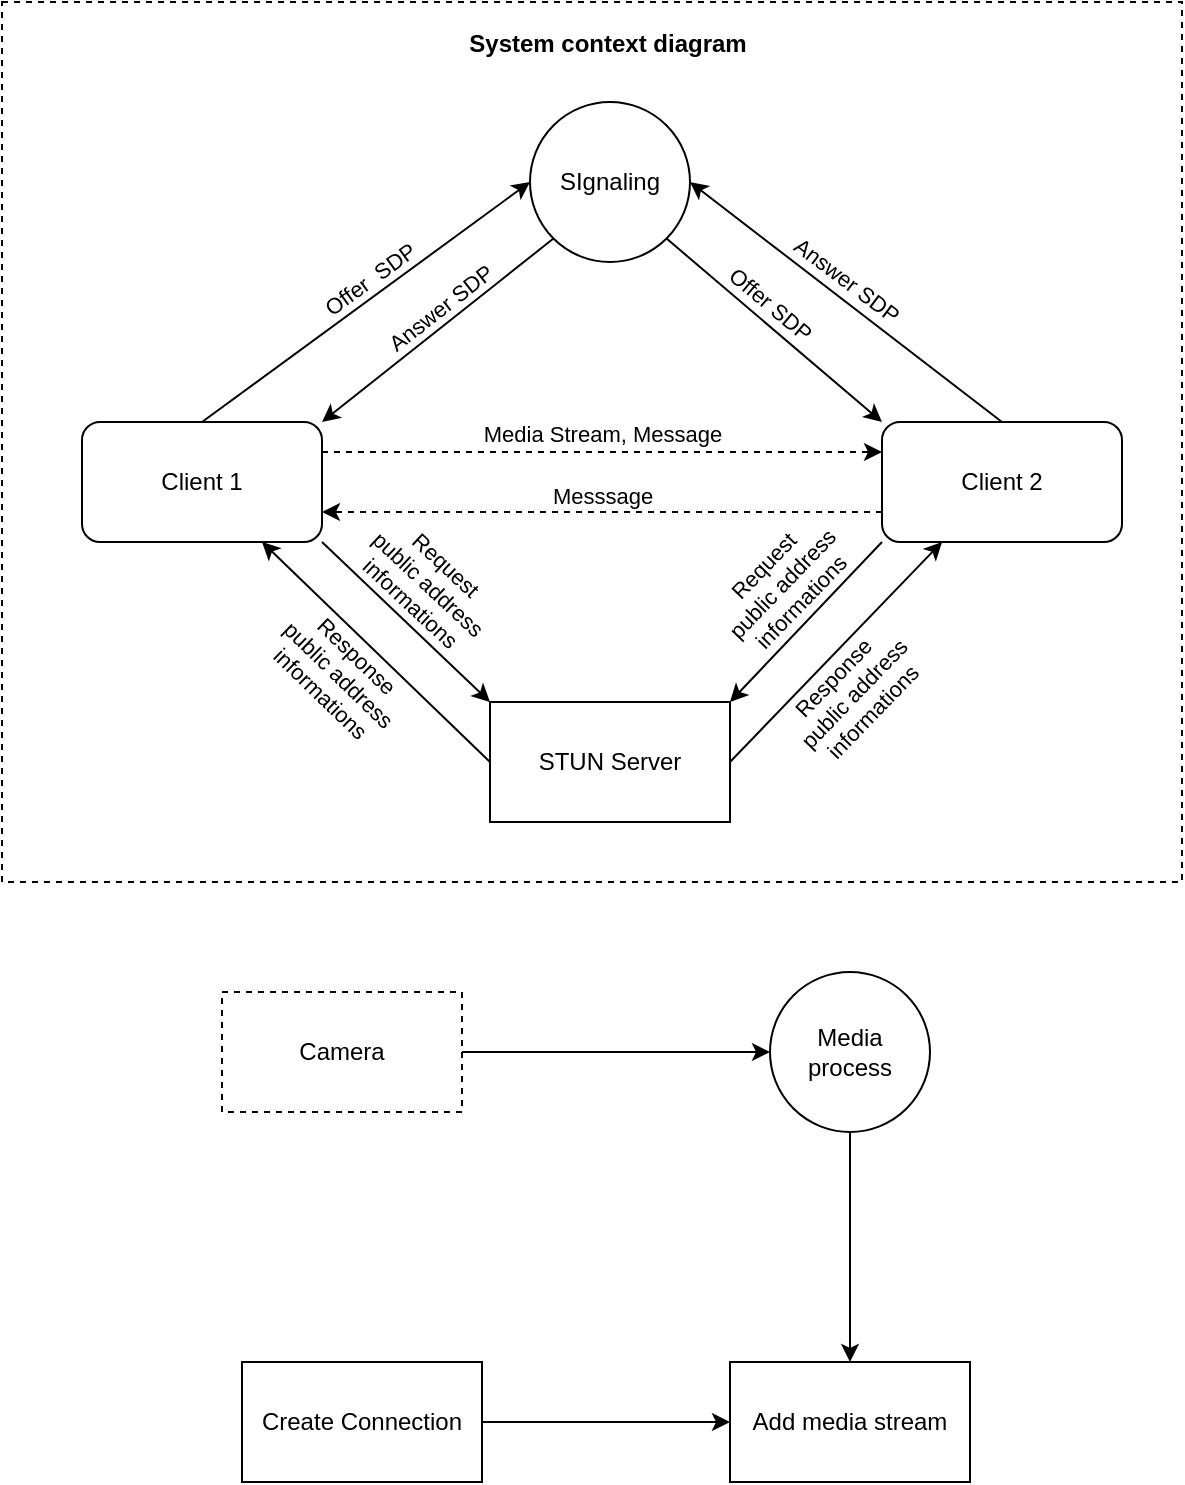 <mxfile version="23.1.7" type="github">
  <diagram name="Page-1" id="WezAEtXKhN4BCfQOMhAn">
    <mxGraphModel dx="955" dy="528" grid="1" gridSize="10" guides="1" tooltips="1" connect="1" arrows="1" fold="1" page="1" pageScale="1" pageWidth="827" pageHeight="1169" math="0" shadow="0">
      <root>
        <mxCell id="0" />
        <mxCell id="1" parent="0" />
        <mxCell id="N6z_EyflZCPcKUbQWG7i-31" value="" style="rounded=0;whiteSpace=wrap;html=1;dashed=1;verticalAlign=middle;" vertex="1" parent="1">
          <mxGeometry x="110" y="60" width="590" height="440" as="geometry" />
        </mxCell>
        <mxCell id="N6z_EyflZCPcKUbQWG7i-32" value="&lt;b&gt;System context diagram&lt;/b&gt;" style="rounded=0;whiteSpace=wrap;html=1;strokeColor=none;labelPosition=center;verticalLabelPosition=top;align=center;verticalAlign=bottom;" vertex="1" parent="1">
          <mxGeometry x="328" y="90" width="170" height="60" as="geometry" />
        </mxCell>
        <mxCell id="N6z_EyflZCPcKUbQWG7i-8" style="rounded=0;orthogonalLoop=1;jettySize=auto;html=1;exitX=0;exitY=1;exitDx=0;exitDy=0;entryX=1;entryY=0;entryDx=0;entryDy=0;" edge="1" parent="1" source="N6z_EyflZCPcKUbQWG7i-2" target="N6z_EyflZCPcKUbQWG7i-5">
          <mxGeometry relative="1" as="geometry" />
        </mxCell>
        <mxCell id="N6z_EyflZCPcKUbQWG7i-20" value="Answer SDP" style="edgeLabel;html=1;align=center;verticalAlign=middle;resizable=0;points=[];rotation=322;" vertex="1" connectable="0" parent="N6z_EyflZCPcKUbQWG7i-8">
          <mxGeometry x="-0.108" y="-8" relative="1" as="geometry">
            <mxPoint as="offset" />
          </mxGeometry>
        </mxCell>
        <mxCell id="N6z_EyflZCPcKUbQWG7i-11" style="rounded=0;orthogonalLoop=1;jettySize=auto;html=1;exitX=1;exitY=1;exitDx=0;exitDy=0;entryX=0;entryY=0;entryDx=0;entryDy=0;" edge="1" parent="1" source="N6z_EyflZCPcKUbQWG7i-2" target="N6z_EyflZCPcKUbQWG7i-6">
          <mxGeometry relative="1" as="geometry" />
        </mxCell>
        <mxCell id="N6z_EyflZCPcKUbQWG7i-21" value="Offer SDP" style="edgeLabel;html=1;align=center;verticalAlign=middle;resizable=0;points=[];rotation=40;" vertex="1" connectable="0" parent="N6z_EyflZCPcKUbQWG7i-11">
          <mxGeometry x="-0.146" y="9" relative="1" as="geometry">
            <mxPoint as="offset" />
          </mxGeometry>
        </mxCell>
        <mxCell id="N6z_EyflZCPcKUbQWG7i-2" value="SIgnaling" style="ellipse;whiteSpace=wrap;html=1;aspect=fixed;" vertex="1" parent="1">
          <mxGeometry x="374" y="110" width="80" height="80" as="geometry" />
        </mxCell>
        <mxCell id="N6z_EyflZCPcKUbQWG7i-15" style="rounded=0;orthogonalLoop=1;jettySize=auto;html=1;exitX=1;exitY=0.5;exitDx=0;exitDy=0;entryX=0.25;entryY=1;entryDx=0;entryDy=0;" edge="1" parent="1" source="N6z_EyflZCPcKUbQWG7i-4" target="N6z_EyflZCPcKUbQWG7i-6">
          <mxGeometry relative="1" as="geometry" />
        </mxCell>
        <mxCell id="N6z_EyflZCPcKUbQWG7i-26" value="Response&amp;nbsp;&lt;br&gt;public address&lt;br&gt;informations" style="edgeLabel;html=1;align=center;verticalAlign=middle;resizable=0;points=[];rotation=314;" vertex="1" connectable="0" parent="N6z_EyflZCPcKUbQWG7i-15">
          <mxGeometry x="-0.12" y="-21" relative="1" as="geometry">
            <mxPoint as="offset" />
          </mxGeometry>
        </mxCell>
        <mxCell id="N6z_EyflZCPcKUbQWG7i-4" value="STUN Server" style="rounded=0;whiteSpace=wrap;html=1;" vertex="1" parent="1">
          <mxGeometry x="354" y="410" width="120" height="60" as="geometry" />
        </mxCell>
        <mxCell id="N6z_EyflZCPcKUbQWG7i-7" style="rounded=0;orthogonalLoop=1;jettySize=auto;html=1;exitX=0.5;exitY=0;exitDx=0;exitDy=0;entryX=0;entryY=0.5;entryDx=0;entryDy=0;labelPosition=center;verticalLabelPosition=middle;align=center;verticalAlign=middle;horizontal=1;jumpStyle=none;" edge="1" parent="1" source="N6z_EyflZCPcKUbQWG7i-5" target="N6z_EyflZCPcKUbQWG7i-2">
          <mxGeometry relative="1" as="geometry" />
        </mxCell>
        <mxCell id="N6z_EyflZCPcKUbQWG7i-19" value="Offer&amp;nbsp; SDP" style="edgeLabel;html=1;align=center;verticalAlign=middle;resizable=0;points=[];rotation=324;" vertex="1" connectable="0" parent="N6z_EyflZCPcKUbQWG7i-7">
          <mxGeometry x="0.075" y="8" relative="1" as="geometry">
            <mxPoint as="offset" />
          </mxGeometry>
        </mxCell>
        <mxCell id="N6z_EyflZCPcKUbQWG7i-12" style="rounded=0;orthogonalLoop=1;jettySize=auto;html=1;exitX=1;exitY=1;exitDx=0;exitDy=0;entryX=0;entryY=0;entryDx=0;entryDy=0;" edge="1" parent="1" source="N6z_EyflZCPcKUbQWG7i-5" target="N6z_EyflZCPcKUbQWG7i-4">
          <mxGeometry relative="1" as="geometry" />
        </mxCell>
        <mxCell id="N6z_EyflZCPcKUbQWG7i-24" value="Request&lt;br&gt;public address&lt;br&gt;informations" style="edgeLabel;html=1;align=center;verticalAlign=middle;resizable=0;points=[];rotation=43;" vertex="1" connectable="0" parent="N6z_EyflZCPcKUbQWG7i-12">
          <mxGeometry x="-0.092" y="22" relative="1" as="geometry">
            <mxPoint as="offset" />
          </mxGeometry>
        </mxCell>
        <mxCell id="N6z_EyflZCPcKUbQWG7i-17" style="rounded=0;orthogonalLoop=1;jettySize=auto;html=1;exitX=1;exitY=0.25;exitDx=0;exitDy=0;entryX=0;entryY=0.25;entryDx=0;entryDy=0;dashed=1;" edge="1" parent="1" source="N6z_EyflZCPcKUbQWG7i-5" target="N6z_EyflZCPcKUbQWG7i-6">
          <mxGeometry relative="1" as="geometry" />
        </mxCell>
        <mxCell id="N6z_EyflZCPcKUbQWG7i-28" value="Media Stream, Message" style="edgeLabel;html=1;align=center;verticalAlign=middle;resizable=0;points=[];" vertex="1" connectable="0" parent="N6z_EyflZCPcKUbQWG7i-17">
          <mxGeometry x="-0.172" y="9" relative="1" as="geometry">
            <mxPoint x="24" as="offset" />
          </mxGeometry>
        </mxCell>
        <mxCell id="N6z_EyflZCPcKUbQWG7i-5" value="Client 1" style="rounded=1;whiteSpace=wrap;html=1;" vertex="1" parent="1">
          <mxGeometry x="150" y="270" width="120" height="60" as="geometry" />
        </mxCell>
        <mxCell id="N6z_EyflZCPcKUbQWG7i-10" style="rounded=0;orthogonalLoop=1;jettySize=auto;html=1;exitX=0.5;exitY=0;exitDx=0;exitDy=0;entryX=1;entryY=0.5;entryDx=0;entryDy=0;" edge="1" parent="1" source="N6z_EyflZCPcKUbQWG7i-6" target="N6z_EyflZCPcKUbQWG7i-2">
          <mxGeometry relative="1" as="geometry" />
        </mxCell>
        <mxCell id="N6z_EyflZCPcKUbQWG7i-22" value="Answer SDP" style="edgeLabel;html=1;align=center;verticalAlign=middle;resizable=0;points=[];rotation=37;" vertex="1" connectable="0" parent="N6z_EyflZCPcKUbQWG7i-10">
          <mxGeometry x="0.068" y="-9" relative="1" as="geometry">
            <mxPoint as="offset" />
          </mxGeometry>
        </mxCell>
        <mxCell id="N6z_EyflZCPcKUbQWG7i-14" style="rounded=0;orthogonalLoop=1;jettySize=auto;html=1;exitX=0;exitY=1;exitDx=0;exitDy=0;entryX=1;entryY=0;entryDx=0;entryDy=0;" edge="1" parent="1" source="N6z_EyflZCPcKUbQWG7i-6" target="N6z_EyflZCPcKUbQWG7i-4">
          <mxGeometry relative="1" as="geometry" />
        </mxCell>
        <mxCell id="N6z_EyflZCPcKUbQWG7i-23" value="Request&lt;br&gt;public address&lt;br&gt;informations" style="edgeLabel;html=1;align=center;verticalAlign=middle;resizable=0;points=[];rotation=314;" vertex="1" connectable="0" parent="N6z_EyflZCPcKUbQWG7i-14">
          <mxGeometry x="0.093" y="-27" relative="1" as="geometry">
            <mxPoint x="11" y="-4" as="offset" />
          </mxGeometry>
        </mxCell>
        <mxCell id="N6z_EyflZCPcKUbQWG7i-18" style="rounded=0;orthogonalLoop=1;jettySize=auto;html=1;exitX=0;exitY=0.75;exitDx=0;exitDy=0;entryX=1;entryY=0.75;entryDx=0;entryDy=0;dashed=1;" edge="1" parent="1" source="N6z_EyflZCPcKUbQWG7i-6" target="N6z_EyflZCPcKUbQWG7i-5">
          <mxGeometry relative="1" as="geometry" />
        </mxCell>
        <mxCell id="N6z_EyflZCPcKUbQWG7i-30" value="Messsage" style="edgeLabel;html=1;align=center;verticalAlign=middle;resizable=0;points=[];" vertex="1" connectable="0" parent="N6z_EyflZCPcKUbQWG7i-18">
          <mxGeometry x="0.004" y="-8" relative="1" as="geometry">
            <mxPoint as="offset" />
          </mxGeometry>
        </mxCell>
        <mxCell id="N6z_EyflZCPcKUbQWG7i-6" value="Client 2" style="rounded=1;whiteSpace=wrap;html=1;" vertex="1" parent="1">
          <mxGeometry x="550" y="270" width="120" height="60" as="geometry" />
        </mxCell>
        <mxCell id="N6z_EyflZCPcKUbQWG7i-13" style="rounded=0;orthogonalLoop=1;jettySize=auto;html=1;exitX=0;exitY=0.5;exitDx=0;exitDy=0;entryX=0.75;entryY=1;entryDx=0;entryDy=0;" edge="1" parent="1" source="N6z_EyflZCPcKUbQWG7i-4" target="N6z_EyflZCPcKUbQWG7i-5">
          <mxGeometry relative="1" as="geometry" />
        </mxCell>
        <mxCell id="N6z_EyflZCPcKUbQWG7i-27" value="Response&lt;br&gt;public address&lt;br&gt;informations" style="edgeLabel;html=1;align=center;verticalAlign=middle;resizable=0;points=[];rotation=44;" vertex="1" connectable="0" parent="N6z_EyflZCPcKUbQWG7i-13">
          <mxGeometry x="0.081" y="21" relative="1" as="geometry">
            <mxPoint as="offset" />
          </mxGeometry>
        </mxCell>
        <mxCell id="N6z_EyflZCPcKUbQWG7i-36" style="edgeStyle=orthogonalEdgeStyle;rounded=0;orthogonalLoop=1;jettySize=auto;html=1;exitX=1;exitY=0.5;exitDx=0;exitDy=0;entryX=0;entryY=0.5;entryDx=0;entryDy=0;" edge="1" parent="1" source="N6z_EyflZCPcKUbQWG7i-34" target="N6z_EyflZCPcKUbQWG7i-35">
          <mxGeometry relative="1" as="geometry" />
        </mxCell>
        <mxCell id="N6z_EyflZCPcKUbQWG7i-34" value="Create Connection" style="rounded=0;whiteSpace=wrap;html=1;" vertex="1" parent="1">
          <mxGeometry x="230" y="740" width="120" height="60" as="geometry" />
        </mxCell>
        <mxCell id="N6z_EyflZCPcKUbQWG7i-35" value="Add media stream" style="rounded=0;whiteSpace=wrap;html=1;" vertex="1" parent="1">
          <mxGeometry x="474" y="740" width="120" height="60" as="geometry" />
        </mxCell>
        <mxCell id="N6z_EyflZCPcKUbQWG7i-39" style="edgeStyle=orthogonalEdgeStyle;rounded=0;orthogonalLoop=1;jettySize=auto;html=1;exitX=1;exitY=0.5;exitDx=0;exitDy=0;entryX=0;entryY=0.5;entryDx=0;entryDy=0;" edge="1" parent="1" source="N6z_EyflZCPcKUbQWG7i-37" target="N6z_EyflZCPcKUbQWG7i-38">
          <mxGeometry relative="1" as="geometry" />
        </mxCell>
        <mxCell id="N6z_EyflZCPcKUbQWG7i-37" value="Camera" style="rounded=0;whiteSpace=wrap;html=1;dashed=1;" vertex="1" parent="1">
          <mxGeometry x="220" y="555" width="120" height="60" as="geometry" />
        </mxCell>
        <mxCell id="N6z_EyflZCPcKUbQWG7i-40" style="edgeStyle=orthogonalEdgeStyle;rounded=0;orthogonalLoop=1;jettySize=auto;html=1;exitX=0.5;exitY=1;exitDx=0;exitDy=0;entryX=0.5;entryY=0;entryDx=0;entryDy=0;" edge="1" parent="1" source="N6z_EyflZCPcKUbQWG7i-38" target="N6z_EyflZCPcKUbQWG7i-35">
          <mxGeometry relative="1" as="geometry" />
        </mxCell>
        <mxCell id="N6z_EyflZCPcKUbQWG7i-38" value="Media process" style="ellipse;whiteSpace=wrap;html=1;aspect=fixed;" vertex="1" parent="1">
          <mxGeometry x="494" y="545" width="80" height="80" as="geometry" />
        </mxCell>
      </root>
    </mxGraphModel>
  </diagram>
</mxfile>
